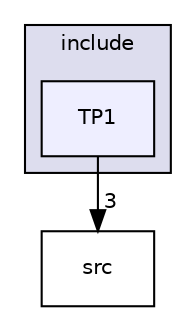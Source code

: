 digraph "include/TP1" {
  compound=true
  node [ fontsize="10", fontname="Helvetica"];
  edge [ labelfontsize="10", labelfontname="Helvetica"];
  subgraph clusterdir_d44c64559bbebec7f509842c48db8b23 {
    graph [ bgcolor="#ddddee", pencolor="black", label="include" fontname="Helvetica", fontsize="10", URL="dir_d44c64559bbebec7f509842c48db8b23.html"]
  dir_06a2a2f16e8a15b3723b245c4acc246c [shape=box, label="TP1", style="filled", fillcolor="#eeeeff", pencolor="black", URL="dir_06a2a2f16e8a15b3723b245c4acc246c.html"];
  }
  dir_68267d1309a1af8e8297ef4c3efbcdba [shape=box label="src" URL="dir_68267d1309a1af8e8297ef4c3efbcdba.html"];
  dir_06a2a2f16e8a15b3723b245c4acc246c->dir_68267d1309a1af8e8297ef4c3efbcdba [headlabel="3", labeldistance=1.5 headhref="dir_000001_000002.html"];
}
